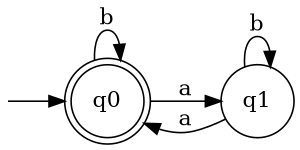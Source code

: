 digraph finite_state_machine {
    rankdir=LR;
    size="3,1";
    start [style = invis width = 0 height = 0 shape = point];
    q0 [shape = doublecircle];
    q1 [shape = circle];
    start -> q0;
    q0 -> q1 [ label = "a" ];
    q1 -> q0 [ label = "a" ];
    q0 -> q0 [ label = "b" ];
    q1 -> q1 [ label = "b" ];
}
